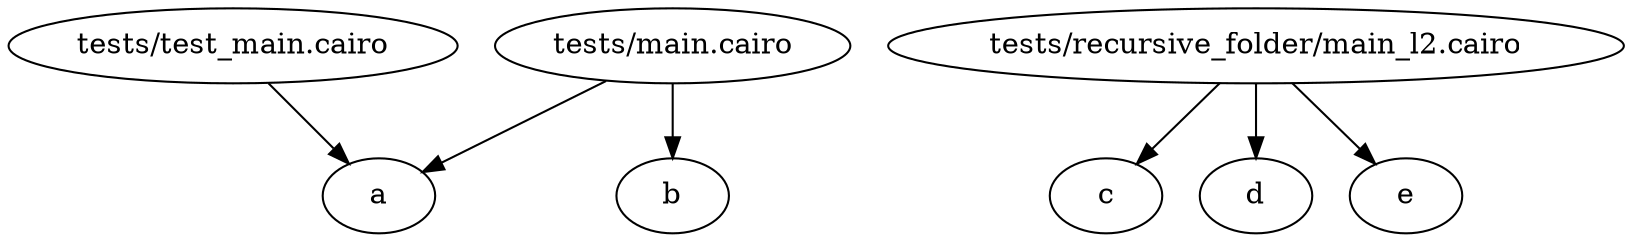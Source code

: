 digraph G {
{"tests/main.cairo"} -> {"a","b"}
{"tests/test_main.cairo"} -> {"a"}
{"tests/recursive_folder/main_l2.cairo"} -> {"c","d","e"}
}